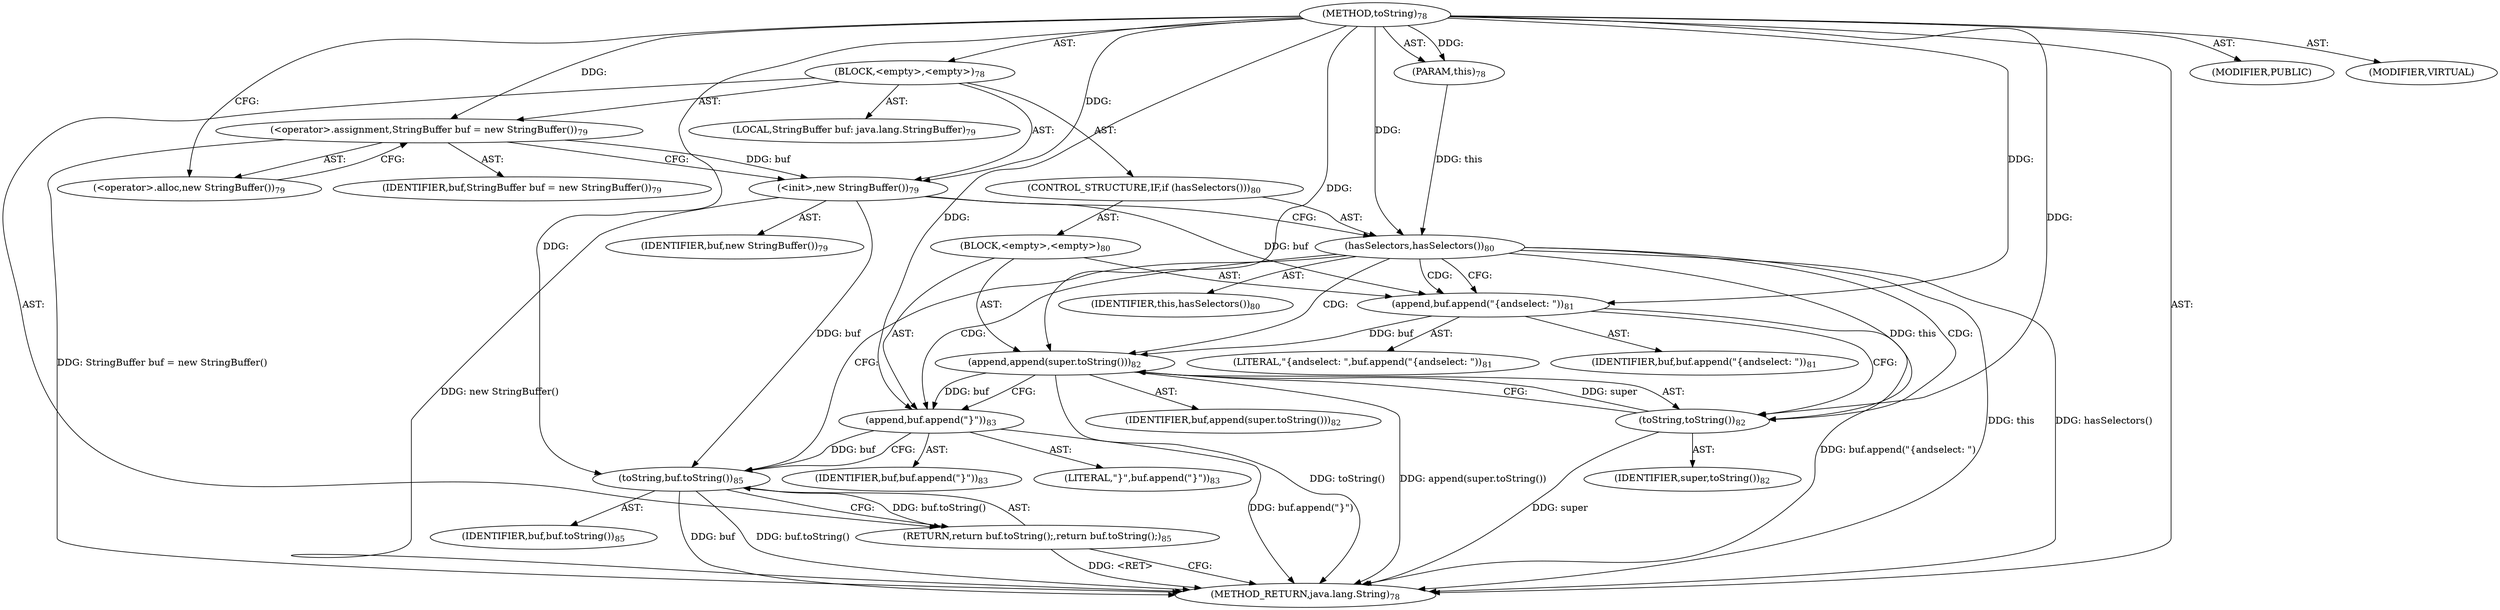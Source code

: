 digraph "toString" {  
"111669149697" [label = <(METHOD,toString)<SUB>78</SUB>> ]
"115964116992" [label = <(PARAM,this)<SUB>78</SUB>> ]
"25769803777" [label = <(BLOCK,&lt;empty&gt;,&lt;empty&gt;)<SUB>78</SUB>> ]
"94489280512" [label = <(LOCAL,StringBuffer buf: java.lang.StringBuffer)<SUB>79</SUB>> ]
"30064771072" [label = <(&lt;operator&gt;.assignment,StringBuffer buf = new StringBuffer())<SUB>79</SUB>> ]
"68719476739" [label = <(IDENTIFIER,buf,StringBuffer buf = new StringBuffer())<SUB>79</SUB>> ]
"30064771073" [label = <(&lt;operator&gt;.alloc,new StringBuffer())<SUB>79</SUB>> ]
"30064771074" [label = <(&lt;init&gt;,new StringBuffer())<SUB>79</SUB>> ]
"68719476740" [label = <(IDENTIFIER,buf,new StringBuffer())<SUB>79</SUB>> ]
"47244640256" [label = <(CONTROL_STRUCTURE,IF,if (hasSelectors()))<SUB>80</SUB>> ]
"30064771075" [label = <(hasSelectors,hasSelectors())<SUB>80</SUB>> ]
"68719476736" [label = <(IDENTIFIER,this,hasSelectors())<SUB>80</SUB>> ]
"25769803778" [label = <(BLOCK,&lt;empty&gt;,&lt;empty&gt;)<SUB>80</SUB>> ]
"30064771076" [label = <(append,buf.append(&quot;{andselect: &quot;))<SUB>81</SUB>> ]
"68719476741" [label = <(IDENTIFIER,buf,buf.append(&quot;{andselect: &quot;))<SUB>81</SUB>> ]
"90194313216" [label = <(LITERAL,&quot;{andselect: &quot;,buf.append(&quot;{andselect: &quot;))<SUB>81</SUB>> ]
"30064771077" [label = <(append,append(super.toString()))<SUB>82</SUB>> ]
"68719476742" [label = <(IDENTIFIER,buf,append(super.toString()))<SUB>82</SUB>> ]
"30064771078" [label = <(toString,toString())<SUB>82</SUB>> ]
"68719476743" [label = <(IDENTIFIER,super,toString())<SUB>82</SUB>> ]
"30064771079" [label = <(append,buf.append(&quot;}&quot;))<SUB>83</SUB>> ]
"68719476744" [label = <(IDENTIFIER,buf,buf.append(&quot;}&quot;))<SUB>83</SUB>> ]
"90194313217" [label = <(LITERAL,&quot;}&quot;,buf.append(&quot;}&quot;))<SUB>83</SUB>> ]
"146028888064" [label = <(RETURN,return buf.toString();,return buf.toString();)<SUB>85</SUB>> ]
"30064771080" [label = <(toString,buf.toString())<SUB>85</SUB>> ]
"68719476745" [label = <(IDENTIFIER,buf,buf.toString())<SUB>85</SUB>> ]
"133143986178" [label = <(MODIFIER,PUBLIC)> ]
"133143986179" [label = <(MODIFIER,VIRTUAL)> ]
"128849018881" [label = <(METHOD_RETURN,java.lang.String)<SUB>78</SUB>> ]
  "111669149697" -> "115964116992"  [ label = "AST: "] 
  "111669149697" -> "25769803777"  [ label = "AST: "] 
  "111669149697" -> "133143986178"  [ label = "AST: "] 
  "111669149697" -> "133143986179"  [ label = "AST: "] 
  "111669149697" -> "128849018881"  [ label = "AST: "] 
  "25769803777" -> "94489280512"  [ label = "AST: "] 
  "25769803777" -> "30064771072"  [ label = "AST: "] 
  "25769803777" -> "30064771074"  [ label = "AST: "] 
  "25769803777" -> "47244640256"  [ label = "AST: "] 
  "25769803777" -> "146028888064"  [ label = "AST: "] 
  "30064771072" -> "68719476739"  [ label = "AST: "] 
  "30064771072" -> "30064771073"  [ label = "AST: "] 
  "30064771074" -> "68719476740"  [ label = "AST: "] 
  "47244640256" -> "30064771075"  [ label = "AST: "] 
  "47244640256" -> "25769803778"  [ label = "AST: "] 
  "30064771075" -> "68719476736"  [ label = "AST: "] 
  "25769803778" -> "30064771076"  [ label = "AST: "] 
  "25769803778" -> "30064771077"  [ label = "AST: "] 
  "25769803778" -> "30064771079"  [ label = "AST: "] 
  "30064771076" -> "68719476741"  [ label = "AST: "] 
  "30064771076" -> "90194313216"  [ label = "AST: "] 
  "30064771077" -> "68719476742"  [ label = "AST: "] 
  "30064771077" -> "30064771078"  [ label = "AST: "] 
  "30064771078" -> "68719476743"  [ label = "AST: "] 
  "30064771079" -> "68719476744"  [ label = "AST: "] 
  "30064771079" -> "90194313217"  [ label = "AST: "] 
  "146028888064" -> "30064771080"  [ label = "AST: "] 
  "30064771080" -> "68719476745"  [ label = "AST: "] 
  "30064771072" -> "30064771074"  [ label = "CFG: "] 
  "30064771074" -> "30064771075"  [ label = "CFG: "] 
  "146028888064" -> "128849018881"  [ label = "CFG: "] 
  "30064771073" -> "30064771072"  [ label = "CFG: "] 
  "30064771075" -> "30064771076"  [ label = "CFG: "] 
  "30064771075" -> "30064771080"  [ label = "CFG: "] 
  "30064771080" -> "146028888064"  [ label = "CFG: "] 
  "30064771076" -> "30064771078"  [ label = "CFG: "] 
  "30064771077" -> "30064771079"  [ label = "CFG: "] 
  "30064771079" -> "30064771080"  [ label = "CFG: "] 
  "30064771078" -> "30064771077"  [ label = "CFG: "] 
  "111669149697" -> "30064771073"  [ label = "CFG: "] 
  "146028888064" -> "128849018881"  [ label = "DDG: &lt;RET&gt;"] 
  "30064771072" -> "128849018881"  [ label = "DDG: StringBuffer buf = new StringBuffer()"] 
  "30064771074" -> "128849018881"  [ label = "DDG: new StringBuffer()"] 
  "30064771075" -> "128849018881"  [ label = "DDG: this"] 
  "30064771075" -> "128849018881"  [ label = "DDG: hasSelectors()"] 
  "30064771076" -> "128849018881"  [ label = "DDG: buf.append(&quot;{andselect: &quot;)"] 
  "30064771078" -> "128849018881"  [ label = "DDG: super"] 
  "30064771077" -> "128849018881"  [ label = "DDG: toString()"] 
  "30064771077" -> "128849018881"  [ label = "DDG: append(super.toString())"] 
  "30064771079" -> "128849018881"  [ label = "DDG: buf.append(&quot;}&quot;)"] 
  "30064771080" -> "128849018881"  [ label = "DDG: buf"] 
  "30064771080" -> "128849018881"  [ label = "DDG: buf.toString()"] 
  "111669149697" -> "115964116992"  [ label = "DDG: "] 
  "111669149697" -> "30064771072"  [ label = "DDG: "] 
  "30064771080" -> "146028888064"  [ label = "DDG: buf.toString()"] 
  "30064771072" -> "30064771074"  [ label = "DDG: buf"] 
  "111669149697" -> "30064771074"  [ label = "DDG: "] 
  "115964116992" -> "30064771075"  [ label = "DDG: this"] 
  "111669149697" -> "30064771075"  [ label = "DDG: "] 
  "30064771074" -> "30064771080"  [ label = "DDG: buf"] 
  "30064771079" -> "30064771080"  [ label = "DDG: buf"] 
  "111669149697" -> "30064771080"  [ label = "DDG: "] 
  "30064771074" -> "30064771076"  [ label = "DDG: buf"] 
  "111669149697" -> "30064771076"  [ label = "DDG: "] 
  "30064771076" -> "30064771077"  [ label = "DDG: buf"] 
  "111669149697" -> "30064771077"  [ label = "DDG: "] 
  "30064771078" -> "30064771077"  [ label = "DDG: super"] 
  "30064771077" -> "30064771079"  [ label = "DDG: buf"] 
  "111669149697" -> "30064771079"  [ label = "DDG: "] 
  "30064771075" -> "30064771078"  [ label = "DDG: this"] 
  "111669149697" -> "30064771078"  [ label = "DDG: "] 
  "30064771075" -> "30064771076"  [ label = "CDG: "] 
  "30064771075" -> "30064771077"  [ label = "CDG: "] 
  "30064771075" -> "30064771078"  [ label = "CDG: "] 
  "30064771075" -> "30064771079"  [ label = "CDG: "] 
}
